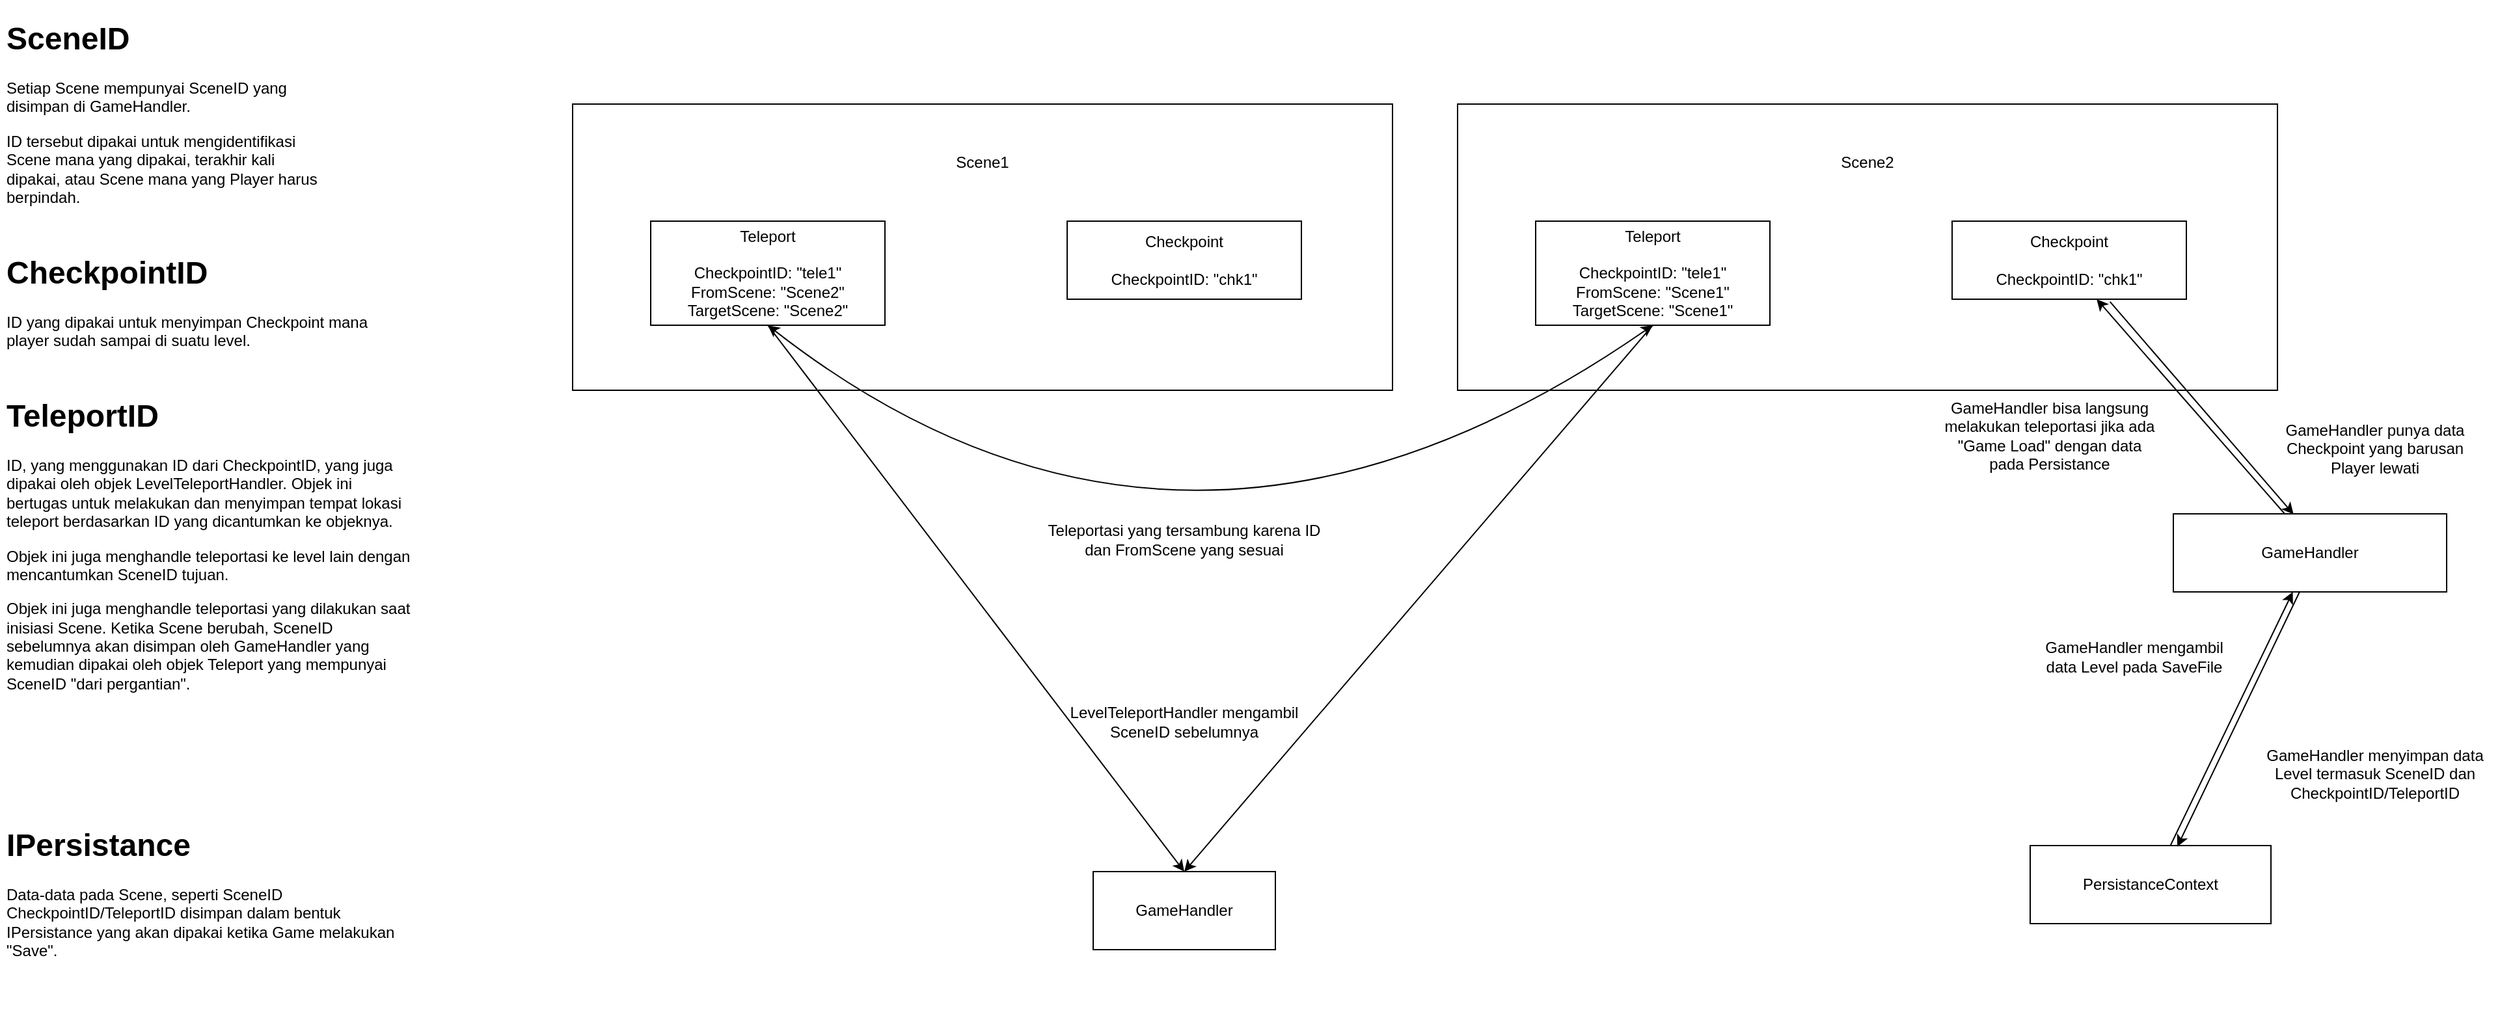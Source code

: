 <mxfile>
    <diagram id="j7FULMK95PmBawMinwfK" name="Page-1">
        <mxGraphModel dx="766" dy="623" grid="1" gridSize="10" guides="1" tooltips="1" connect="1" arrows="1" fold="1" page="1" pageScale="1" pageWidth="850" pageHeight="1100" math="0" shadow="0">
            <root>
                <mxCell id="0"/>
                <mxCell id="1" parent="0"/>
                <mxCell id="2" value="&lt;h1&gt;SceneID&lt;/h1&gt;&lt;p&gt;Setiap Scene mempunyai SceneID yang disimpan di GameHandler.&lt;/p&gt;&lt;p&gt;ID tersebut dipakai untuk mengidentifikasi Scene mana yang dipakai, terakhir kali dipakai, atau Scene mana yang Player harus berpindah.&lt;/p&gt;" style="text;html=1;strokeColor=none;fillColor=none;spacing=5;spacingTop=-20;whiteSpace=wrap;overflow=hidden;rounded=0;" vertex="1" parent="1">
                    <mxGeometry x="70" y="90" width="250" height="160" as="geometry"/>
                </mxCell>
                <mxCell id="3" value="&lt;h1&gt;TeleportID&lt;/h1&gt;&lt;p&gt;ID, yang menggunakan ID dari CheckpointID, yang juga dipakai oleh objek LevelTeleportHandler. Objek ini bertugas untuk melakukan dan menyimpan tempat lokasi teleport berdasarkan ID yang dicantumkan ke objeknya.&lt;/p&gt;&lt;p&gt;Objek ini juga menghandle teleportasi ke level lain dengan mencantumkan SceneID tujuan.&lt;/p&gt;&lt;p&gt;Objek ini juga menghandle teleportasi yang dilakukan saat inisiasi Scene. Ketika Scene berubah, SceneID sebelumnya akan disimpan oleh GameHandler yang kemudian dipakai oleh objek Teleport yang mempunyai SceneID &quot;dari pergantian&quot;.&lt;/p&gt;" style="text;html=1;strokeColor=none;fillColor=none;spacing=5;spacingTop=-20;whiteSpace=wrap;overflow=hidden;rounded=0;" vertex="1" parent="1">
                    <mxGeometry x="70" y="380" width="320" height="240" as="geometry"/>
                </mxCell>
                <mxCell id="4" value="&lt;h1&gt;IPersistance&lt;/h1&gt;&lt;p&gt;Data-data pada Scene, seperti SceneID CheckpointID/TeleportID disimpan dalam bentuk IPersistance yang akan dipakai ketika Game melakukan &quot;Save&quot;.&lt;/p&gt;" style="text;html=1;strokeColor=none;fillColor=none;spacing=5;spacingTop=-20;whiteSpace=wrap;overflow=hidden;rounded=0;" vertex="1" parent="1">
                    <mxGeometry x="70" y="710" width="310" height="160" as="geometry"/>
                </mxCell>
                <mxCell id="5" value="&lt;h1&gt;CheckpointID&lt;/h1&gt;&lt;p&gt;ID yang dipakai untuk menyimpan Checkpoint mana player sudah sampai di suatu level.&lt;br&gt;&lt;/p&gt;" style="text;html=1;strokeColor=none;fillColor=none;spacing=5;spacingTop=-20;whiteSpace=wrap;overflow=hidden;rounded=0;" vertex="1" parent="1">
                    <mxGeometry x="70" y="270" width="310" height="90" as="geometry"/>
                </mxCell>
                <mxCell id="6" value="" style="rounded=0;whiteSpace=wrap;html=1;" vertex="1" parent="1">
                    <mxGeometry x="510" y="160" width="630" height="220" as="geometry"/>
                </mxCell>
                <mxCell id="7" value="Scene1" style="text;html=1;strokeColor=none;fillColor=none;align=center;verticalAlign=middle;whiteSpace=wrap;rounded=0;" vertex="1" parent="1">
                    <mxGeometry x="795" y="190" width="60" height="30" as="geometry"/>
                </mxCell>
                <mxCell id="8" value="Teleport&lt;br&gt;&lt;br&gt;CheckpointID: &quot;tele1&quot;&lt;br&gt;FromScene: &quot;Scene2&quot;&lt;br&gt;TargetScene: &quot;Scene2&quot;" style="rounded=0;whiteSpace=wrap;html=1;" vertex="1" parent="1">
                    <mxGeometry x="570" y="250" width="180" height="80" as="geometry"/>
                </mxCell>
                <mxCell id="10" value="Checkpoint&lt;br&gt;&lt;br&gt;CheckpointID: &quot;chk1&quot;" style="rounded=0;whiteSpace=wrap;html=1;" vertex="1" parent="1">
                    <mxGeometry x="890" y="250" width="180" height="60" as="geometry"/>
                </mxCell>
                <mxCell id="11" value="" style="rounded=0;whiteSpace=wrap;html=1;" vertex="1" parent="1">
                    <mxGeometry x="1190" y="160" width="630" height="220" as="geometry"/>
                </mxCell>
                <mxCell id="12" value="Scene2" style="text;html=1;strokeColor=none;fillColor=none;align=center;verticalAlign=middle;whiteSpace=wrap;rounded=0;" vertex="1" parent="1">
                    <mxGeometry x="1475" y="190" width="60" height="30" as="geometry"/>
                </mxCell>
                <mxCell id="13" value="Teleport&lt;br&gt;&lt;br&gt;CheckpointID: &quot;tele1&quot;&lt;br&gt;FromScene: &quot;Scene1&quot;&lt;br&gt;TargetScene: &quot;Scene1&quot;" style="rounded=0;whiteSpace=wrap;html=1;" vertex="1" parent="1">
                    <mxGeometry x="1250" y="250" width="180" height="80" as="geometry"/>
                </mxCell>
                <mxCell id="14" value="Checkpoint&lt;br&gt;&lt;br&gt;CheckpointID: &quot;chk1&quot;" style="rounded=0;whiteSpace=wrap;html=1;" vertex="1" parent="1">
                    <mxGeometry x="1570" y="250" width="180" height="60" as="geometry"/>
                </mxCell>
                <mxCell id="16" value="" style="endArrow=classic;startArrow=classic;html=1;exitX=0.5;exitY=1;exitDx=0;exitDy=0;entryX=0.5;entryY=1;entryDx=0;entryDy=0;curved=1;" edge="1" parent="1" source="8" target="13">
                    <mxGeometry width="50" height="50" relative="1" as="geometry">
                        <mxPoint x="1130" y="450" as="sourcePoint"/>
                        <mxPoint x="1180" y="400" as="targetPoint"/>
                        <Array as="points">
                            <mxPoint x="980" y="580"/>
                        </Array>
                    </mxGeometry>
                </mxCell>
                <mxCell id="17" value="Teleportasi yang tersambung karena ID dan FromScene yang sesuai" style="text;html=1;strokeColor=none;fillColor=none;align=center;verticalAlign=middle;whiteSpace=wrap;rounded=0;" vertex="1" parent="1">
                    <mxGeometry x="865" y="480" width="230" height="30" as="geometry"/>
                </mxCell>
                <mxCell id="19" value="PersistanceContext" style="rounded=0;whiteSpace=wrap;html=1;" vertex="1" parent="1">
                    <mxGeometry x="1630" y="730" width="185" height="60" as="geometry"/>
                </mxCell>
                <mxCell id="20" value="GameHandler" style="rounded=0;whiteSpace=wrap;html=1;" vertex="1" parent="1">
                    <mxGeometry x="1740" y="475" width="210" height="60" as="geometry"/>
                </mxCell>
                <mxCell id="21" value="" style="endArrow=classic;html=1;curved=1;entryX=0.617;entryY=0.999;entryDx=0;entryDy=0;entryPerimeter=0;exitX=0.406;exitY=-0.006;exitDx=0;exitDy=0;exitPerimeter=0;" edge="1" parent="1" source="20" target="14">
                    <mxGeometry width="50" height="50" relative="1" as="geometry">
                        <mxPoint x="1770" y="580" as="sourcePoint"/>
                        <mxPoint x="1680" y="310" as="targetPoint"/>
                    </mxGeometry>
                </mxCell>
                <mxCell id="22" value="" style="endArrow=classic;html=1;curved=1;exitX=0.674;exitY=1.032;exitDx=0;exitDy=0;exitPerimeter=0;entryX=0.44;entryY=0.006;entryDx=0;entryDy=0;entryPerimeter=0;" edge="1" parent="1" source="14" target="20">
                    <mxGeometry width="50" height="50" relative="1" as="geometry">
                        <mxPoint x="1770" y="580" as="sourcePoint"/>
                        <mxPoint x="2000" y="580" as="targetPoint"/>
                    </mxGeometry>
                </mxCell>
                <mxCell id="23" value="GameHandler punya data Checkpoint yang barusan Player lewati" style="text;html=1;strokeColor=none;fillColor=none;align=center;verticalAlign=middle;whiteSpace=wrap;rounded=0;" vertex="1" parent="1">
                    <mxGeometry x="1810" y="410" width="170" height="30" as="geometry"/>
                </mxCell>
                <mxCell id="24" value="GameHandler bisa langsung melakukan teleportasi jika ada &quot;Game Load&quot; dengan data pada Persistance" style="text;html=1;strokeColor=none;fillColor=none;align=center;verticalAlign=middle;whiteSpace=wrap;rounded=0;" vertex="1" parent="1">
                    <mxGeometry x="1560" y="400" width="170" height="30" as="geometry"/>
                </mxCell>
                <mxCell id="25" value="" style="endArrow=classic;html=1;curved=1;exitX=0.582;exitY=0.002;exitDx=0;exitDy=0;exitPerimeter=0;entryX=0.437;entryY=1;entryDx=0;entryDy=0;entryPerimeter=0;" edge="1" parent="1" source="19" target="20">
                    <mxGeometry width="50" height="50" relative="1" as="geometry">
                        <mxPoint x="1650" y="640" as="sourcePoint"/>
                        <mxPoint x="1700" y="590" as="targetPoint"/>
                    </mxGeometry>
                </mxCell>
                <mxCell id="26" value="" style="endArrow=classic;html=1;curved=1;exitX=0.463;exitY=0.992;exitDx=0;exitDy=0;exitPerimeter=0;entryX=0.611;entryY=0.014;entryDx=0;entryDy=0;entryPerimeter=0;" edge="1" parent="1" source="20" target="19">
                    <mxGeometry width="50" height="50" relative="1" as="geometry">
                        <mxPoint x="1820" y="630" as="sourcePoint"/>
                        <mxPoint x="1870" y="580" as="targetPoint"/>
                    </mxGeometry>
                </mxCell>
                <mxCell id="28" value="GameHandler menyimpan data Level termasuk SceneID dan CheckpointID/TeleportID" style="text;html=1;strokeColor=none;fillColor=none;align=center;verticalAlign=middle;whiteSpace=wrap;rounded=0;" vertex="1" parent="1">
                    <mxGeometry x="1800" y="660" width="190" height="30" as="geometry"/>
                </mxCell>
                <mxCell id="29" value="GameHandler mengambil data Level pada SaveFile" style="text;html=1;strokeColor=none;fillColor=none;align=center;verticalAlign=middle;whiteSpace=wrap;rounded=0;" vertex="1" parent="1">
                    <mxGeometry x="1640" y="570" width="140" height="30" as="geometry"/>
                </mxCell>
                <mxCell id="30" value="GameHandler&lt;br&gt;" style="rounded=0;whiteSpace=wrap;html=1;" vertex="1" parent="1">
                    <mxGeometry x="910" y="750" width="140" height="60" as="geometry"/>
                </mxCell>
                <mxCell id="31" value="" style="endArrow=classic;html=1;curved=1;entryX=0.5;entryY=0;entryDx=0;entryDy=0;exitX=0.5;exitY=1;exitDx=0;exitDy=0;" edge="1" parent="1" source="13" target="30">
                    <mxGeometry width="50" height="50" relative="1" as="geometry">
                        <mxPoint x="880" y="520" as="sourcePoint"/>
                        <mxPoint x="930" y="470" as="targetPoint"/>
                    </mxGeometry>
                </mxCell>
                <mxCell id="32" value="" style="endArrow=classic;html=1;curved=1;entryX=0.5;entryY=0;entryDx=0;entryDy=0;exitX=0.5;exitY=1;exitDx=0;exitDy=0;" edge="1" parent="1" source="8" target="30">
                    <mxGeometry width="50" height="50" relative="1" as="geometry">
                        <mxPoint x="1350" y="340" as="sourcePoint"/>
                        <mxPoint x="1040" y="750" as="targetPoint"/>
                    </mxGeometry>
                </mxCell>
                <mxCell id="33" value="LevelTeleportHandler mengambil SceneID sebelumnya" style="text;html=1;strokeColor=none;fillColor=none;align=center;verticalAlign=middle;whiteSpace=wrap;rounded=0;" vertex="1" parent="1">
                    <mxGeometry x="890" y="620" width="180" height="30" as="geometry"/>
                </mxCell>
            </root>
        </mxGraphModel>
    </diagram>
</mxfile>